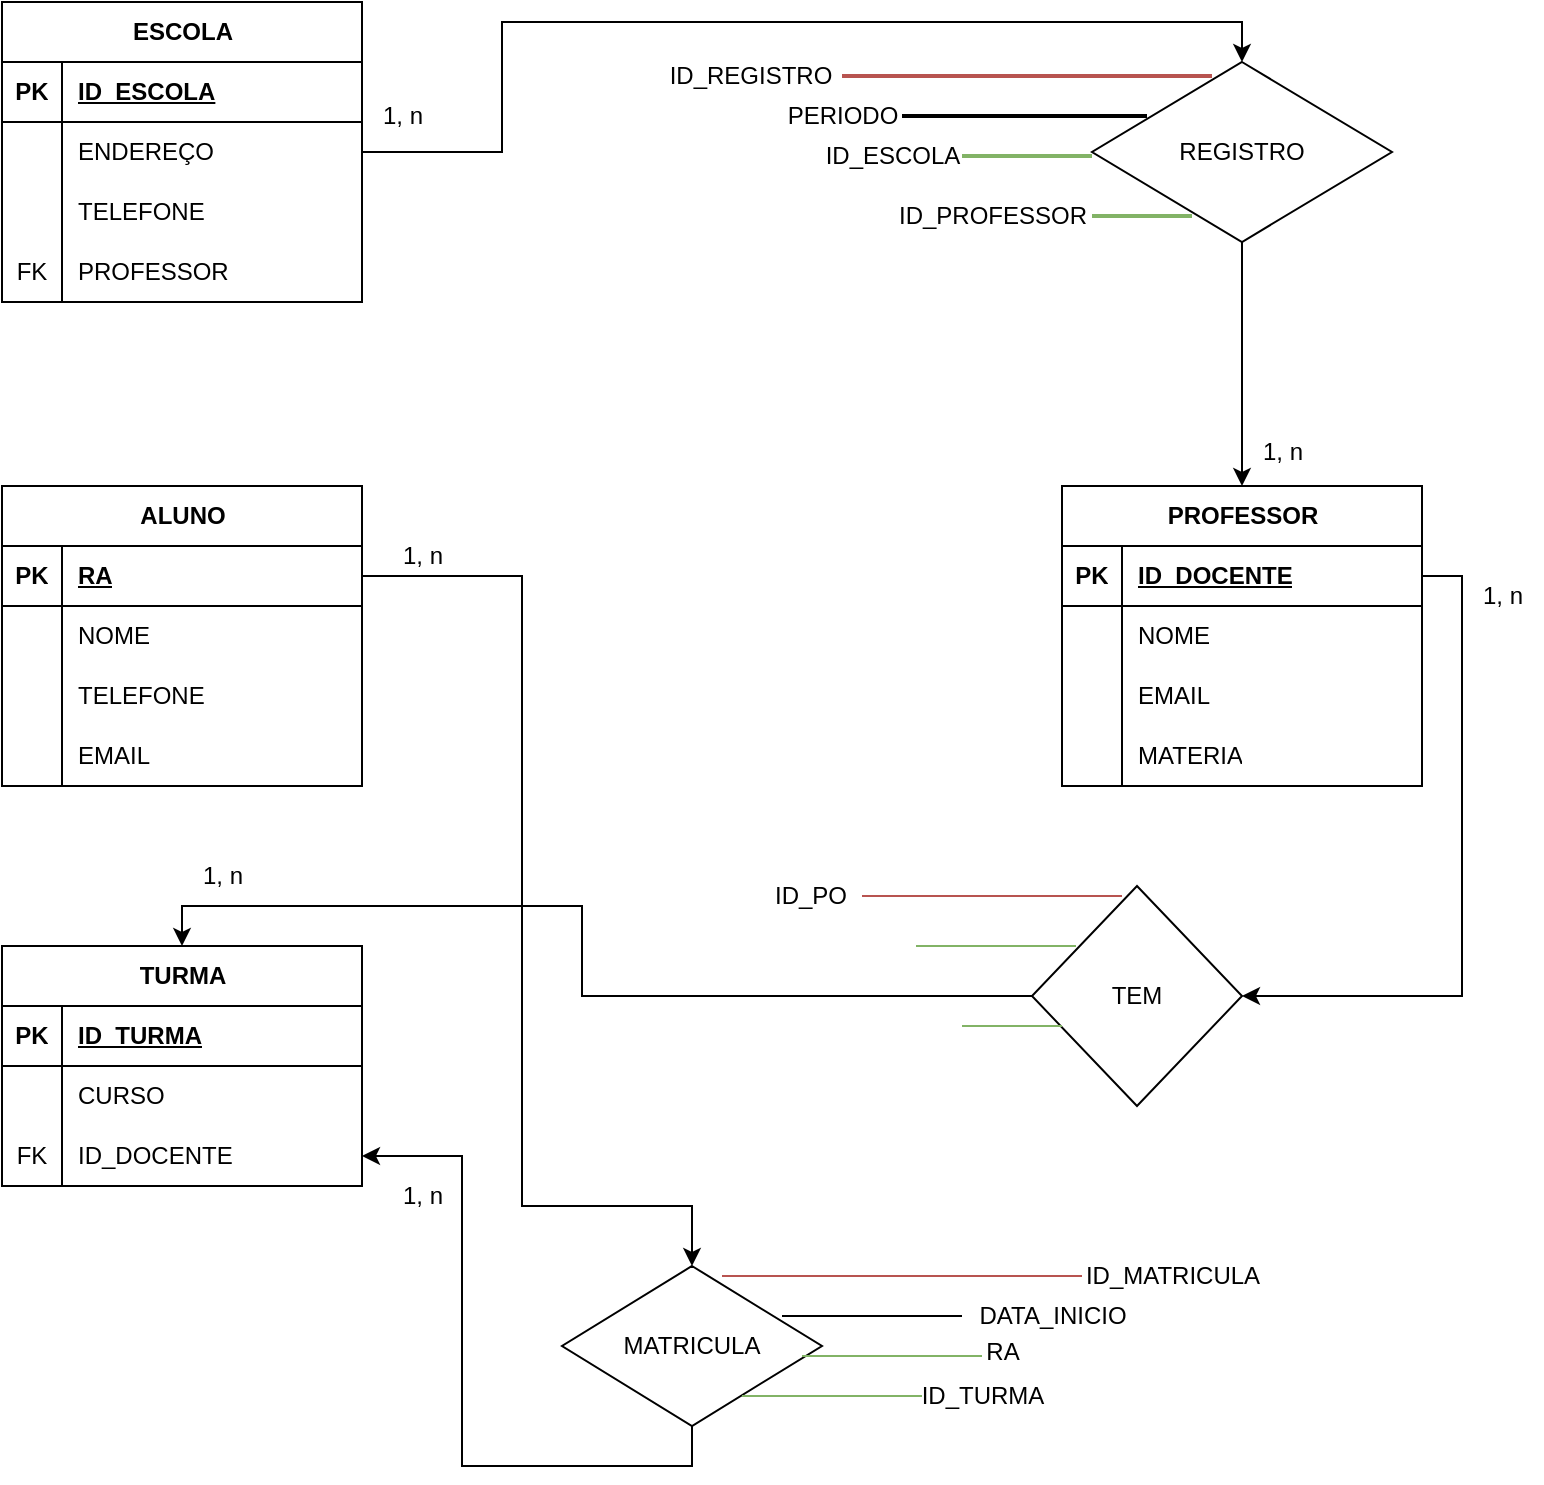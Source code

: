 <mxfile version="24.7.17">
  <diagram name="Página-1" id="XFf-yhiLJ4eEFVJLZDWL">
    <mxGraphModel dx="1147" dy="726" grid="1" gridSize="10" guides="1" tooltips="1" connect="1" arrows="1" fold="1" page="1" pageScale="1" pageWidth="827" pageHeight="1169" math="0" shadow="0">
      <root>
        <mxCell id="0" />
        <mxCell id="1" parent="0" />
        <mxCell id="puEb2fNfzqytaX8gkuvn-1" value="ALUNO" style="shape=table;startSize=30;container=1;collapsible=1;childLayout=tableLayout;fixedRows=1;rowLines=0;fontStyle=1;align=center;resizeLast=1;html=1;" parent="1" vertex="1">
          <mxGeometry x="40" y="310" width="180" height="150" as="geometry" />
        </mxCell>
        <mxCell id="puEb2fNfzqytaX8gkuvn-2" value="" style="shape=tableRow;horizontal=0;startSize=0;swimlaneHead=0;swimlaneBody=0;fillColor=none;collapsible=0;dropTarget=0;points=[[0,0.5],[1,0.5]];portConstraint=eastwest;top=0;left=0;right=0;bottom=1;" parent="puEb2fNfzqytaX8gkuvn-1" vertex="1">
          <mxGeometry y="30" width="180" height="30" as="geometry" />
        </mxCell>
        <mxCell id="puEb2fNfzqytaX8gkuvn-3" value="PK" style="shape=partialRectangle;connectable=0;fillColor=none;top=0;left=0;bottom=0;right=0;fontStyle=1;overflow=hidden;whiteSpace=wrap;html=1;" parent="puEb2fNfzqytaX8gkuvn-2" vertex="1">
          <mxGeometry width="30" height="30" as="geometry">
            <mxRectangle width="30" height="30" as="alternateBounds" />
          </mxGeometry>
        </mxCell>
        <mxCell id="puEb2fNfzqytaX8gkuvn-4" value="RA" style="shape=partialRectangle;connectable=0;fillColor=none;top=0;left=0;bottom=0;right=0;align=left;spacingLeft=6;fontStyle=5;overflow=hidden;whiteSpace=wrap;html=1;" parent="puEb2fNfzqytaX8gkuvn-2" vertex="1">
          <mxGeometry x="30" width="150" height="30" as="geometry">
            <mxRectangle width="150" height="30" as="alternateBounds" />
          </mxGeometry>
        </mxCell>
        <mxCell id="puEb2fNfzqytaX8gkuvn-5" value="" style="shape=tableRow;horizontal=0;startSize=0;swimlaneHead=0;swimlaneBody=0;fillColor=none;collapsible=0;dropTarget=0;points=[[0,0.5],[1,0.5]];portConstraint=eastwest;top=0;left=0;right=0;bottom=0;" parent="puEb2fNfzqytaX8gkuvn-1" vertex="1">
          <mxGeometry y="60" width="180" height="30" as="geometry" />
        </mxCell>
        <mxCell id="puEb2fNfzqytaX8gkuvn-6" value="" style="shape=partialRectangle;connectable=0;fillColor=none;top=0;left=0;bottom=0;right=0;editable=1;overflow=hidden;whiteSpace=wrap;html=1;" parent="puEb2fNfzqytaX8gkuvn-5" vertex="1">
          <mxGeometry width="30" height="30" as="geometry">
            <mxRectangle width="30" height="30" as="alternateBounds" />
          </mxGeometry>
        </mxCell>
        <mxCell id="puEb2fNfzqytaX8gkuvn-7" value="NOME" style="shape=partialRectangle;connectable=0;fillColor=none;top=0;left=0;bottom=0;right=0;align=left;spacingLeft=6;overflow=hidden;whiteSpace=wrap;html=1;" parent="puEb2fNfzqytaX8gkuvn-5" vertex="1">
          <mxGeometry x="30" width="150" height="30" as="geometry">
            <mxRectangle width="150" height="30" as="alternateBounds" />
          </mxGeometry>
        </mxCell>
        <mxCell id="puEb2fNfzqytaX8gkuvn-8" value="" style="shape=tableRow;horizontal=0;startSize=0;swimlaneHead=0;swimlaneBody=0;fillColor=none;collapsible=0;dropTarget=0;points=[[0,0.5],[1,0.5]];portConstraint=eastwest;top=0;left=0;right=0;bottom=0;" parent="puEb2fNfzqytaX8gkuvn-1" vertex="1">
          <mxGeometry y="90" width="180" height="30" as="geometry" />
        </mxCell>
        <mxCell id="puEb2fNfzqytaX8gkuvn-9" value="" style="shape=partialRectangle;connectable=0;fillColor=none;top=0;left=0;bottom=0;right=0;editable=1;overflow=hidden;whiteSpace=wrap;html=1;" parent="puEb2fNfzqytaX8gkuvn-8" vertex="1">
          <mxGeometry width="30" height="30" as="geometry">
            <mxRectangle width="30" height="30" as="alternateBounds" />
          </mxGeometry>
        </mxCell>
        <mxCell id="puEb2fNfzqytaX8gkuvn-10" value="TELEFONE" style="shape=partialRectangle;connectable=0;fillColor=none;top=0;left=0;bottom=0;right=0;align=left;spacingLeft=6;overflow=hidden;whiteSpace=wrap;html=1;" parent="puEb2fNfzqytaX8gkuvn-8" vertex="1">
          <mxGeometry x="30" width="150" height="30" as="geometry">
            <mxRectangle width="150" height="30" as="alternateBounds" />
          </mxGeometry>
        </mxCell>
        <mxCell id="puEb2fNfzqytaX8gkuvn-11" value="" style="shape=tableRow;horizontal=0;startSize=0;swimlaneHead=0;swimlaneBody=0;fillColor=none;collapsible=0;dropTarget=0;points=[[0,0.5],[1,0.5]];portConstraint=eastwest;top=0;left=0;right=0;bottom=0;" parent="puEb2fNfzqytaX8gkuvn-1" vertex="1">
          <mxGeometry y="120" width="180" height="30" as="geometry" />
        </mxCell>
        <mxCell id="puEb2fNfzqytaX8gkuvn-12" value="" style="shape=partialRectangle;connectable=0;fillColor=none;top=0;left=0;bottom=0;right=0;editable=1;overflow=hidden;whiteSpace=wrap;html=1;" parent="puEb2fNfzqytaX8gkuvn-11" vertex="1">
          <mxGeometry width="30" height="30" as="geometry">
            <mxRectangle width="30" height="30" as="alternateBounds" />
          </mxGeometry>
        </mxCell>
        <mxCell id="puEb2fNfzqytaX8gkuvn-13" value="EMAIL" style="shape=partialRectangle;connectable=0;fillColor=none;top=0;left=0;bottom=0;right=0;align=left;spacingLeft=6;overflow=hidden;whiteSpace=wrap;html=1;" parent="puEb2fNfzqytaX8gkuvn-11" vertex="1">
          <mxGeometry x="30" width="150" height="30" as="geometry">
            <mxRectangle width="150" height="30" as="alternateBounds" />
          </mxGeometry>
        </mxCell>
        <mxCell id="puEb2fNfzqytaX8gkuvn-14" value="ESCOLA" style="shape=table;startSize=30;container=1;collapsible=1;childLayout=tableLayout;fixedRows=1;rowLines=0;fontStyle=1;align=center;resizeLast=1;html=1;" parent="1" vertex="1">
          <mxGeometry x="40" y="68" width="180" height="150" as="geometry" />
        </mxCell>
        <mxCell id="puEb2fNfzqytaX8gkuvn-15" value="" style="shape=tableRow;horizontal=0;startSize=0;swimlaneHead=0;swimlaneBody=0;fillColor=none;collapsible=0;dropTarget=0;points=[[0,0.5],[1,0.5]];portConstraint=eastwest;top=0;left=0;right=0;bottom=1;" parent="puEb2fNfzqytaX8gkuvn-14" vertex="1">
          <mxGeometry y="30" width="180" height="30" as="geometry" />
        </mxCell>
        <mxCell id="puEb2fNfzqytaX8gkuvn-16" value="PK" style="shape=partialRectangle;connectable=0;fillColor=none;top=0;left=0;bottom=0;right=0;fontStyle=1;overflow=hidden;whiteSpace=wrap;html=1;" parent="puEb2fNfzqytaX8gkuvn-15" vertex="1">
          <mxGeometry width="30" height="30" as="geometry">
            <mxRectangle width="30" height="30" as="alternateBounds" />
          </mxGeometry>
        </mxCell>
        <mxCell id="puEb2fNfzqytaX8gkuvn-17" value="ID_ESCOLA" style="shape=partialRectangle;connectable=0;fillColor=none;top=0;left=0;bottom=0;right=0;align=left;spacingLeft=6;fontStyle=5;overflow=hidden;whiteSpace=wrap;html=1;" parent="puEb2fNfzqytaX8gkuvn-15" vertex="1">
          <mxGeometry x="30" width="150" height="30" as="geometry">
            <mxRectangle width="150" height="30" as="alternateBounds" />
          </mxGeometry>
        </mxCell>
        <mxCell id="puEb2fNfzqytaX8gkuvn-18" value="" style="shape=tableRow;horizontal=0;startSize=0;swimlaneHead=0;swimlaneBody=0;fillColor=none;collapsible=0;dropTarget=0;points=[[0,0.5],[1,0.5]];portConstraint=eastwest;top=0;left=0;right=0;bottom=0;" parent="puEb2fNfzqytaX8gkuvn-14" vertex="1">
          <mxGeometry y="60" width="180" height="30" as="geometry" />
        </mxCell>
        <mxCell id="puEb2fNfzqytaX8gkuvn-19" value="" style="shape=partialRectangle;connectable=0;fillColor=none;top=0;left=0;bottom=0;right=0;editable=1;overflow=hidden;whiteSpace=wrap;html=1;" parent="puEb2fNfzqytaX8gkuvn-18" vertex="1">
          <mxGeometry width="30" height="30" as="geometry">
            <mxRectangle width="30" height="30" as="alternateBounds" />
          </mxGeometry>
        </mxCell>
        <mxCell id="puEb2fNfzqytaX8gkuvn-20" value="ENDEREÇO" style="shape=partialRectangle;connectable=0;fillColor=none;top=0;left=0;bottom=0;right=0;align=left;spacingLeft=6;overflow=hidden;whiteSpace=wrap;html=1;" parent="puEb2fNfzqytaX8gkuvn-18" vertex="1">
          <mxGeometry x="30" width="150" height="30" as="geometry">
            <mxRectangle width="150" height="30" as="alternateBounds" />
          </mxGeometry>
        </mxCell>
        <mxCell id="puEb2fNfzqytaX8gkuvn-21" value="" style="shape=tableRow;horizontal=0;startSize=0;swimlaneHead=0;swimlaneBody=0;fillColor=none;collapsible=0;dropTarget=0;points=[[0,0.5],[1,0.5]];portConstraint=eastwest;top=0;left=0;right=0;bottom=0;" parent="puEb2fNfzqytaX8gkuvn-14" vertex="1">
          <mxGeometry y="90" width="180" height="30" as="geometry" />
        </mxCell>
        <mxCell id="puEb2fNfzqytaX8gkuvn-22" value="" style="shape=partialRectangle;connectable=0;fillColor=none;top=0;left=0;bottom=0;right=0;editable=1;overflow=hidden;whiteSpace=wrap;html=1;" parent="puEb2fNfzqytaX8gkuvn-21" vertex="1">
          <mxGeometry width="30" height="30" as="geometry">
            <mxRectangle width="30" height="30" as="alternateBounds" />
          </mxGeometry>
        </mxCell>
        <mxCell id="puEb2fNfzqytaX8gkuvn-23" value="TELEFONE" style="shape=partialRectangle;connectable=0;fillColor=none;top=0;left=0;bottom=0;right=0;align=left;spacingLeft=6;overflow=hidden;whiteSpace=wrap;html=1;" parent="puEb2fNfzqytaX8gkuvn-21" vertex="1">
          <mxGeometry x="30" width="150" height="30" as="geometry">
            <mxRectangle width="150" height="30" as="alternateBounds" />
          </mxGeometry>
        </mxCell>
        <mxCell id="puEb2fNfzqytaX8gkuvn-24" value="" style="shape=tableRow;horizontal=0;startSize=0;swimlaneHead=0;swimlaneBody=0;fillColor=none;collapsible=0;dropTarget=0;points=[[0,0.5],[1,0.5]];portConstraint=eastwest;top=0;left=0;right=0;bottom=0;" parent="puEb2fNfzqytaX8gkuvn-14" vertex="1">
          <mxGeometry y="120" width="180" height="30" as="geometry" />
        </mxCell>
        <mxCell id="puEb2fNfzqytaX8gkuvn-25" value="FK" style="shape=partialRectangle;connectable=0;fillColor=none;top=0;left=0;bottom=0;right=0;editable=1;overflow=hidden;whiteSpace=wrap;html=1;" parent="puEb2fNfzqytaX8gkuvn-24" vertex="1">
          <mxGeometry width="30" height="30" as="geometry">
            <mxRectangle width="30" height="30" as="alternateBounds" />
          </mxGeometry>
        </mxCell>
        <mxCell id="puEb2fNfzqytaX8gkuvn-26" value="PROFESSOR" style="shape=partialRectangle;connectable=0;fillColor=none;top=0;left=0;bottom=0;right=0;align=left;spacingLeft=6;overflow=hidden;whiteSpace=wrap;html=1;" parent="puEb2fNfzqytaX8gkuvn-24" vertex="1">
          <mxGeometry x="30" width="150" height="30" as="geometry">
            <mxRectangle width="150" height="30" as="alternateBounds" />
          </mxGeometry>
        </mxCell>
        <mxCell id="puEb2fNfzqytaX8gkuvn-27" value="PROFESSOR" style="shape=table;startSize=30;container=1;collapsible=1;childLayout=tableLayout;fixedRows=1;rowLines=0;fontStyle=1;align=center;resizeLast=1;html=1;" parent="1" vertex="1">
          <mxGeometry x="570" y="310" width="180" height="150" as="geometry" />
        </mxCell>
        <mxCell id="puEb2fNfzqytaX8gkuvn-28" value="" style="shape=tableRow;horizontal=0;startSize=0;swimlaneHead=0;swimlaneBody=0;fillColor=none;collapsible=0;dropTarget=0;points=[[0,0.5],[1,0.5]];portConstraint=eastwest;top=0;left=0;right=0;bottom=1;" parent="puEb2fNfzqytaX8gkuvn-27" vertex="1">
          <mxGeometry y="30" width="180" height="30" as="geometry" />
        </mxCell>
        <mxCell id="puEb2fNfzqytaX8gkuvn-29" value="PK" style="shape=partialRectangle;connectable=0;fillColor=none;top=0;left=0;bottom=0;right=0;fontStyle=1;overflow=hidden;whiteSpace=wrap;html=1;" parent="puEb2fNfzqytaX8gkuvn-28" vertex="1">
          <mxGeometry width="30" height="30" as="geometry">
            <mxRectangle width="30" height="30" as="alternateBounds" />
          </mxGeometry>
        </mxCell>
        <mxCell id="puEb2fNfzqytaX8gkuvn-30" value="ID_DOCENTE" style="shape=partialRectangle;connectable=0;fillColor=none;top=0;left=0;bottom=0;right=0;align=left;spacingLeft=6;fontStyle=5;overflow=hidden;whiteSpace=wrap;html=1;" parent="puEb2fNfzqytaX8gkuvn-28" vertex="1">
          <mxGeometry x="30" width="150" height="30" as="geometry">
            <mxRectangle width="150" height="30" as="alternateBounds" />
          </mxGeometry>
        </mxCell>
        <mxCell id="puEb2fNfzqytaX8gkuvn-31" value="" style="shape=tableRow;horizontal=0;startSize=0;swimlaneHead=0;swimlaneBody=0;fillColor=none;collapsible=0;dropTarget=0;points=[[0,0.5],[1,0.5]];portConstraint=eastwest;top=0;left=0;right=0;bottom=0;" parent="puEb2fNfzqytaX8gkuvn-27" vertex="1">
          <mxGeometry y="60" width="180" height="30" as="geometry" />
        </mxCell>
        <mxCell id="puEb2fNfzqytaX8gkuvn-32" value="" style="shape=partialRectangle;connectable=0;fillColor=none;top=0;left=0;bottom=0;right=0;editable=1;overflow=hidden;whiteSpace=wrap;html=1;" parent="puEb2fNfzqytaX8gkuvn-31" vertex="1">
          <mxGeometry width="30" height="30" as="geometry">
            <mxRectangle width="30" height="30" as="alternateBounds" />
          </mxGeometry>
        </mxCell>
        <mxCell id="puEb2fNfzqytaX8gkuvn-33" value="NOME" style="shape=partialRectangle;connectable=0;fillColor=none;top=0;left=0;bottom=0;right=0;align=left;spacingLeft=6;overflow=hidden;whiteSpace=wrap;html=1;" parent="puEb2fNfzqytaX8gkuvn-31" vertex="1">
          <mxGeometry x="30" width="150" height="30" as="geometry">
            <mxRectangle width="150" height="30" as="alternateBounds" />
          </mxGeometry>
        </mxCell>
        <mxCell id="puEb2fNfzqytaX8gkuvn-37" value="" style="shape=tableRow;horizontal=0;startSize=0;swimlaneHead=0;swimlaneBody=0;fillColor=none;collapsible=0;dropTarget=0;points=[[0,0.5],[1,0.5]];portConstraint=eastwest;top=0;left=0;right=0;bottom=0;" parent="puEb2fNfzqytaX8gkuvn-27" vertex="1">
          <mxGeometry y="90" width="180" height="30" as="geometry" />
        </mxCell>
        <mxCell id="puEb2fNfzqytaX8gkuvn-38" value="" style="shape=partialRectangle;connectable=0;fillColor=none;top=0;left=0;bottom=0;right=0;editable=1;overflow=hidden;whiteSpace=wrap;html=1;" parent="puEb2fNfzqytaX8gkuvn-37" vertex="1">
          <mxGeometry width="30" height="30" as="geometry">
            <mxRectangle width="30" height="30" as="alternateBounds" />
          </mxGeometry>
        </mxCell>
        <mxCell id="puEb2fNfzqytaX8gkuvn-39" value="EMAIL" style="shape=partialRectangle;connectable=0;fillColor=none;top=0;left=0;bottom=0;right=0;align=left;spacingLeft=6;overflow=hidden;whiteSpace=wrap;html=1;" parent="puEb2fNfzqytaX8gkuvn-37" vertex="1">
          <mxGeometry x="30" width="150" height="30" as="geometry">
            <mxRectangle width="150" height="30" as="alternateBounds" />
          </mxGeometry>
        </mxCell>
        <mxCell id="VdZGk-q2LkiDsEZGdjxJ-30" value="" style="shape=tableRow;horizontal=0;startSize=0;swimlaneHead=0;swimlaneBody=0;fillColor=none;collapsible=0;dropTarget=0;points=[[0,0.5],[1,0.5]];portConstraint=eastwest;top=0;left=0;right=0;bottom=0;" vertex="1" parent="puEb2fNfzqytaX8gkuvn-27">
          <mxGeometry y="120" width="180" height="30" as="geometry" />
        </mxCell>
        <mxCell id="VdZGk-q2LkiDsEZGdjxJ-31" value="" style="shape=partialRectangle;connectable=0;fillColor=none;top=0;left=0;bottom=0;right=0;editable=1;overflow=hidden;whiteSpace=wrap;html=1;" vertex="1" parent="VdZGk-q2LkiDsEZGdjxJ-30">
          <mxGeometry width="30" height="30" as="geometry">
            <mxRectangle width="30" height="30" as="alternateBounds" />
          </mxGeometry>
        </mxCell>
        <mxCell id="VdZGk-q2LkiDsEZGdjxJ-32" value="MATERIA" style="shape=partialRectangle;connectable=0;fillColor=none;top=0;left=0;bottom=0;right=0;align=left;spacingLeft=6;overflow=hidden;whiteSpace=wrap;html=1;" vertex="1" parent="VdZGk-q2LkiDsEZGdjxJ-30">
          <mxGeometry x="30" width="150" height="30" as="geometry">
            <mxRectangle width="150" height="30" as="alternateBounds" />
          </mxGeometry>
        </mxCell>
        <mxCell id="puEb2fNfzqytaX8gkuvn-71" style="edgeStyle=orthogonalEdgeStyle;rounded=0;orthogonalLoop=1;jettySize=auto;html=1;exitX=0.5;exitY=1;exitDx=0;exitDy=0;entryX=1;entryY=0.5;entryDx=0;entryDy=0;" parent="1" source="puEb2fNfzqytaX8gkuvn-40" target="puEb2fNfzqytaX8gkuvn-54" edge="1">
          <mxGeometry relative="1" as="geometry" />
        </mxCell>
        <mxCell id="puEb2fNfzqytaX8gkuvn-40" value="MATRICULA" style="shape=rhombus;html=1;dashed=0;whiteSpace=wrap;perimeter=rhombusPerimeter;" parent="1" vertex="1">
          <mxGeometry x="320" y="700" width="130" height="80" as="geometry" />
        </mxCell>
        <mxCell id="puEb2fNfzqytaX8gkuvn-44" value="TURMA" style="shape=table;startSize=30;container=1;collapsible=1;childLayout=tableLayout;fixedRows=1;rowLines=0;fontStyle=1;align=center;resizeLast=1;html=1;" parent="1" vertex="1">
          <mxGeometry x="40" y="540" width="180" height="120" as="geometry" />
        </mxCell>
        <mxCell id="puEb2fNfzqytaX8gkuvn-45" value="" style="shape=tableRow;horizontal=0;startSize=0;swimlaneHead=0;swimlaneBody=0;fillColor=none;collapsible=0;dropTarget=0;points=[[0,0.5],[1,0.5]];portConstraint=eastwest;top=0;left=0;right=0;bottom=1;" parent="puEb2fNfzqytaX8gkuvn-44" vertex="1">
          <mxGeometry y="30" width="180" height="30" as="geometry" />
        </mxCell>
        <mxCell id="puEb2fNfzqytaX8gkuvn-46" value="PK" style="shape=partialRectangle;connectable=0;fillColor=none;top=0;left=0;bottom=0;right=0;fontStyle=1;overflow=hidden;whiteSpace=wrap;html=1;" parent="puEb2fNfzqytaX8gkuvn-45" vertex="1">
          <mxGeometry width="30" height="30" as="geometry">
            <mxRectangle width="30" height="30" as="alternateBounds" />
          </mxGeometry>
        </mxCell>
        <mxCell id="puEb2fNfzqytaX8gkuvn-47" value="ID_TURMA" style="shape=partialRectangle;connectable=0;fillColor=none;top=0;left=0;bottom=0;right=0;align=left;spacingLeft=6;fontStyle=5;overflow=hidden;whiteSpace=wrap;html=1;" parent="puEb2fNfzqytaX8gkuvn-45" vertex="1">
          <mxGeometry x="30" width="150" height="30" as="geometry">
            <mxRectangle width="150" height="30" as="alternateBounds" />
          </mxGeometry>
        </mxCell>
        <mxCell id="puEb2fNfzqytaX8gkuvn-48" value="" style="shape=tableRow;horizontal=0;startSize=0;swimlaneHead=0;swimlaneBody=0;fillColor=none;collapsible=0;dropTarget=0;points=[[0,0.5],[1,0.5]];portConstraint=eastwest;top=0;left=0;right=0;bottom=0;" parent="puEb2fNfzqytaX8gkuvn-44" vertex="1">
          <mxGeometry y="60" width="180" height="30" as="geometry" />
        </mxCell>
        <mxCell id="puEb2fNfzqytaX8gkuvn-49" value="" style="shape=partialRectangle;connectable=0;fillColor=none;top=0;left=0;bottom=0;right=0;editable=1;overflow=hidden;whiteSpace=wrap;html=1;" parent="puEb2fNfzqytaX8gkuvn-48" vertex="1">
          <mxGeometry width="30" height="30" as="geometry">
            <mxRectangle width="30" height="30" as="alternateBounds" />
          </mxGeometry>
        </mxCell>
        <mxCell id="puEb2fNfzqytaX8gkuvn-50" value="CURSO" style="shape=partialRectangle;connectable=0;fillColor=none;top=0;left=0;bottom=0;right=0;align=left;spacingLeft=6;overflow=hidden;whiteSpace=wrap;html=1;" parent="puEb2fNfzqytaX8gkuvn-48" vertex="1">
          <mxGeometry x="30" width="150" height="30" as="geometry">
            <mxRectangle width="150" height="30" as="alternateBounds" />
          </mxGeometry>
        </mxCell>
        <mxCell id="puEb2fNfzqytaX8gkuvn-54" value="" style="shape=tableRow;horizontal=0;startSize=0;swimlaneHead=0;swimlaneBody=0;fillColor=none;collapsible=0;dropTarget=0;points=[[0,0.5],[1,0.5]];portConstraint=eastwest;top=0;left=0;right=0;bottom=0;" parent="puEb2fNfzqytaX8gkuvn-44" vertex="1">
          <mxGeometry y="90" width="180" height="30" as="geometry" />
        </mxCell>
        <mxCell id="puEb2fNfzqytaX8gkuvn-55" value="FK" style="shape=partialRectangle;connectable=0;fillColor=none;top=0;left=0;bottom=0;right=0;editable=1;overflow=hidden;whiteSpace=wrap;html=1;" parent="puEb2fNfzqytaX8gkuvn-54" vertex="1">
          <mxGeometry width="30" height="30" as="geometry">
            <mxRectangle width="30" height="30" as="alternateBounds" />
          </mxGeometry>
        </mxCell>
        <mxCell id="puEb2fNfzqytaX8gkuvn-56" value="ID_DOCENTE" style="shape=partialRectangle;connectable=0;fillColor=none;top=0;left=0;bottom=0;right=0;align=left;spacingLeft=6;overflow=hidden;whiteSpace=wrap;html=1;" parent="puEb2fNfzqytaX8gkuvn-54" vertex="1">
          <mxGeometry x="30" width="150" height="30" as="geometry">
            <mxRectangle width="150" height="30" as="alternateBounds" />
          </mxGeometry>
        </mxCell>
        <mxCell id="puEb2fNfzqytaX8gkuvn-69" style="edgeStyle=orthogonalEdgeStyle;rounded=0;orthogonalLoop=1;jettySize=auto;html=1;exitX=1;exitY=0.5;exitDx=0;exitDy=0;entryX=0.5;entryY=0;entryDx=0;entryDy=0;" parent="1" source="puEb2fNfzqytaX8gkuvn-2" target="puEb2fNfzqytaX8gkuvn-40" edge="1">
          <mxGeometry relative="1" as="geometry">
            <Array as="points">
              <mxPoint x="300" y="355" />
              <mxPoint x="300" y="670" />
              <mxPoint x="385" y="670" />
            </Array>
          </mxGeometry>
        </mxCell>
        <mxCell id="puEb2fNfzqytaX8gkuvn-72" value="1, n" style="text;html=1;align=center;verticalAlign=middle;resizable=0;points=[];autosize=1;strokeColor=none;fillColor=none;" parent="1" vertex="1">
          <mxGeometry x="230" y="330" width="40" height="30" as="geometry" />
        </mxCell>
        <mxCell id="puEb2fNfzqytaX8gkuvn-73" value="1, n" style="text;html=1;align=center;verticalAlign=middle;resizable=0;points=[];autosize=1;strokeColor=none;fillColor=none;" parent="1" vertex="1">
          <mxGeometry x="230" y="650" width="40" height="30" as="geometry" />
        </mxCell>
        <mxCell id="puEb2fNfzqytaX8gkuvn-79" style="edgeStyle=orthogonalEdgeStyle;rounded=0;orthogonalLoop=1;jettySize=auto;html=1;exitX=0.5;exitY=1;exitDx=0;exitDy=0;entryX=0.5;entryY=0;entryDx=0;entryDy=0;" parent="1" source="puEb2fNfzqytaX8gkuvn-75" target="puEb2fNfzqytaX8gkuvn-27" edge="1">
          <mxGeometry relative="1" as="geometry" />
        </mxCell>
        <mxCell id="puEb2fNfzqytaX8gkuvn-75" value="REGISTRO" style="shape=rhombus;html=1;dashed=0;whiteSpace=wrap;perimeter=rhombusPerimeter;" parent="1" vertex="1">
          <mxGeometry x="585" y="98" width="150" height="90" as="geometry" />
        </mxCell>
        <mxCell id="puEb2fNfzqytaX8gkuvn-78" style="edgeStyle=orthogonalEdgeStyle;rounded=0;orthogonalLoop=1;jettySize=auto;html=1;entryX=0.5;entryY=0;entryDx=0;entryDy=0;" parent="1" source="puEb2fNfzqytaX8gkuvn-18" target="puEb2fNfzqytaX8gkuvn-75" edge="1">
          <mxGeometry relative="1" as="geometry">
            <Array as="points">
              <mxPoint x="290" y="143" />
              <mxPoint x="290" y="78" />
              <mxPoint x="660" y="78" />
            </Array>
          </mxGeometry>
        </mxCell>
        <mxCell id="puEb2fNfzqytaX8gkuvn-80" value="1, n" style="text;html=1;align=center;verticalAlign=middle;resizable=0;points=[];autosize=1;strokeColor=none;fillColor=none;" parent="1" vertex="1">
          <mxGeometry x="220" y="110" width="40" height="30" as="geometry" />
        </mxCell>
        <mxCell id="puEb2fNfzqytaX8gkuvn-81" value="1, n" style="text;html=1;align=center;verticalAlign=middle;resizable=0;points=[];autosize=1;strokeColor=none;fillColor=none;" parent="1" vertex="1">
          <mxGeometry x="660" y="278" width="40" height="30" as="geometry" />
        </mxCell>
        <mxCell id="VdZGk-q2LkiDsEZGdjxJ-22" style="edgeStyle=orthogonalEdgeStyle;rounded=0;orthogonalLoop=1;jettySize=auto;html=1;exitX=0;exitY=0.5;exitDx=0;exitDy=0;entryX=0.5;entryY=0;entryDx=0;entryDy=0;" edge="1" parent="1" source="puEb2fNfzqytaX8gkuvn-82" target="puEb2fNfzqytaX8gkuvn-44">
          <mxGeometry relative="1" as="geometry">
            <Array as="points">
              <mxPoint x="330" y="565" />
              <mxPoint x="330" y="520" />
              <mxPoint x="130" y="520" />
            </Array>
          </mxGeometry>
        </mxCell>
        <mxCell id="puEb2fNfzqytaX8gkuvn-82" value="TEM" style="shape=rhombus;html=1;dashed=0;whiteSpace=wrap;perimeter=rhombusPerimeter;" parent="1" vertex="1">
          <mxGeometry x="555" y="510" width="105" height="110" as="geometry" />
        </mxCell>
        <mxCell id="puEb2fNfzqytaX8gkuvn-88" value="1, n" style="text;html=1;align=center;verticalAlign=middle;resizable=0;points=[];autosize=1;strokeColor=none;fillColor=none;" parent="1" vertex="1">
          <mxGeometry x="770" y="350" width="40" height="30" as="geometry" />
        </mxCell>
        <mxCell id="puEb2fNfzqytaX8gkuvn-91" value="1, n" style="text;html=1;align=center;verticalAlign=middle;resizable=0;points=[];autosize=1;strokeColor=none;fillColor=none;" parent="1" vertex="1">
          <mxGeometry x="130" y="490" width="40" height="30" as="geometry" />
        </mxCell>
        <mxCell id="VdZGk-q2LkiDsEZGdjxJ-2" value="" style="line;strokeWidth=1;rotatable=0;dashed=0;labelPosition=right;align=left;verticalAlign=middle;spacingTop=0;spacingLeft=6;points=[];portConstraint=eastwest;fillColor=#f8cecc;strokeColor=#b85450;" vertex="1" parent="1">
          <mxGeometry x="400" y="700" width="180" height="10" as="geometry" />
        </mxCell>
        <mxCell id="VdZGk-q2LkiDsEZGdjxJ-3" value="" style="line;strokeWidth=1;rotatable=0;dashed=0;labelPosition=right;align=left;verticalAlign=middle;spacingTop=0;spacingLeft=6;points=[];portConstraint=eastwest;" vertex="1" parent="1">
          <mxGeometry x="430" y="720" width="90" height="10" as="geometry" />
        </mxCell>
        <mxCell id="VdZGk-q2LkiDsEZGdjxJ-4" value="ID_MATRICULA" style="text;html=1;align=center;verticalAlign=middle;resizable=0;points=[];autosize=1;strokeColor=none;fillColor=none;" vertex="1" parent="1">
          <mxGeometry x="570" y="690" width="110" height="30" as="geometry" />
        </mxCell>
        <mxCell id="VdZGk-q2LkiDsEZGdjxJ-5" value="DATA_INICIO" style="text;html=1;align=center;verticalAlign=middle;resizable=0;points=[];autosize=1;strokeColor=none;fillColor=none;" vertex="1" parent="1">
          <mxGeometry x="515" y="710" width="100" height="30" as="geometry" />
        </mxCell>
        <mxCell id="VdZGk-q2LkiDsEZGdjxJ-6" value="" style="line;strokeWidth=1;rotatable=0;dashed=0;labelPosition=right;align=left;verticalAlign=middle;spacingTop=0;spacingLeft=6;points=[];portConstraint=eastwest;fillColor=#d5e8d4;strokeColor=#82b366;" vertex="1" parent="1">
          <mxGeometry x="440" y="740" width="90" height="10" as="geometry" />
        </mxCell>
        <mxCell id="VdZGk-q2LkiDsEZGdjxJ-7" value="" style="line;strokeWidth=1;rotatable=0;dashed=0;labelPosition=right;align=left;verticalAlign=middle;spacingTop=0;spacingLeft=6;points=[];portConstraint=eastwest;fillColor=#d5e8d4;strokeColor=#82b366;" vertex="1" parent="1">
          <mxGeometry x="410" y="760" width="90" height="10" as="geometry" />
        </mxCell>
        <mxCell id="VdZGk-q2LkiDsEZGdjxJ-9" value="RA" style="text;html=1;align=center;verticalAlign=middle;resizable=0;points=[];autosize=1;strokeColor=none;fillColor=none;" vertex="1" parent="1">
          <mxGeometry x="520" y="728" width="40" height="30" as="geometry" />
        </mxCell>
        <mxCell id="VdZGk-q2LkiDsEZGdjxJ-11" value="ID_TURMA" style="text;html=1;align=center;verticalAlign=middle;resizable=0;points=[];autosize=1;strokeColor=none;fillColor=none;" vertex="1" parent="1">
          <mxGeometry x="490" y="750" width="80" height="30" as="geometry" />
        </mxCell>
        <mxCell id="VdZGk-q2LkiDsEZGdjxJ-13" value="" style="line;strokeWidth=2;html=1;fillColor=#f8cecc;strokeColor=#b85450;" vertex="1" parent="1">
          <mxGeometry x="460" y="100" width="185" height="10" as="geometry" />
        </mxCell>
        <mxCell id="VdZGk-q2LkiDsEZGdjxJ-14" value="" style="line;strokeWidth=2;html=1;" vertex="1" parent="1">
          <mxGeometry x="490" y="120" width="122.5" height="10" as="geometry" />
        </mxCell>
        <mxCell id="VdZGk-q2LkiDsEZGdjxJ-15" value="" style="line;strokeWidth=2;html=1;fillColor=#d5e8d4;strokeColor=#82b366;" vertex="1" parent="1">
          <mxGeometry x="520" y="140" width="65" height="10" as="geometry" />
        </mxCell>
        <mxCell id="VdZGk-q2LkiDsEZGdjxJ-16" value="" style="line;strokeWidth=2;html=1;fillColor=#d5e8d4;strokeColor=#82b366;" vertex="1" parent="1">
          <mxGeometry x="585" y="170" width="50" height="10" as="geometry" />
        </mxCell>
        <mxCell id="VdZGk-q2LkiDsEZGdjxJ-18" value="ID_REGISTRO" style="text;html=1;align=center;verticalAlign=middle;resizable=0;points=[];autosize=1;strokeColor=none;fillColor=none;" vertex="1" parent="1">
          <mxGeometry x="364" y="90" width="100" height="30" as="geometry" />
        </mxCell>
        <mxCell id="VdZGk-q2LkiDsEZGdjxJ-19" value="ID_ESCOLA" style="text;html=1;align=center;verticalAlign=middle;resizable=0;points=[];autosize=1;strokeColor=none;fillColor=none;" vertex="1" parent="1">
          <mxGeometry x="440" y="130" width="90" height="30" as="geometry" />
        </mxCell>
        <mxCell id="VdZGk-q2LkiDsEZGdjxJ-20" value="ID_PROFESSOR" style="text;html=1;align=center;verticalAlign=middle;resizable=0;points=[];autosize=1;strokeColor=none;fillColor=none;" vertex="1" parent="1">
          <mxGeometry x="475" y="160" width="120" height="30" as="geometry" />
        </mxCell>
        <mxCell id="VdZGk-q2LkiDsEZGdjxJ-21" value="PERIODO" style="text;html=1;align=center;verticalAlign=middle;resizable=0;points=[];autosize=1;strokeColor=none;fillColor=none;" vertex="1" parent="1">
          <mxGeometry x="420" y="110" width="80" height="30" as="geometry" />
        </mxCell>
        <mxCell id="VdZGk-q2LkiDsEZGdjxJ-24" value="" style="line;strokeWidth=1;rotatable=0;dashed=0;labelPosition=right;align=left;verticalAlign=middle;spacingTop=0;spacingLeft=6;points=[];portConstraint=eastwest;fillColor=#f8cecc;strokeColor=#b85450;" vertex="1" parent="1">
          <mxGeometry x="470" y="510" width="130" height="10" as="geometry" />
        </mxCell>
        <mxCell id="VdZGk-q2LkiDsEZGdjxJ-25" value="" style="line;strokeWidth=1;rotatable=0;dashed=0;labelPosition=right;align=left;verticalAlign=middle;spacingTop=0;spacingLeft=6;points=[];portConstraint=eastwest;fillColor=#d5e8d4;strokeColor=#82b366;" vertex="1" parent="1">
          <mxGeometry x="497" y="535" width="80" height="10" as="geometry" />
        </mxCell>
        <mxCell id="VdZGk-q2LkiDsEZGdjxJ-26" value="" style="line;strokeWidth=1;rotatable=0;dashed=0;labelPosition=right;align=left;verticalAlign=middle;spacingTop=0;spacingLeft=6;points=[];portConstraint=eastwest;fillColor=#d5e8d4;strokeColor=#82b366;" vertex="1" parent="1">
          <mxGeometry x="520" y="575" width="50" height="10" as="geometry" />
        </mxCell>
        <mxCell id="VdZGk-q2LkiDsEZGdjxJ-28" value="ID_PO" style="text;html=1;align=center;verticalAlign=middle;resizable=0;points=[];autosize=1;strokeColor=none;fillColor=none;" vertex="1" parent="1">
          <mxGeometry x="414" y="500" width="60" height="30" as="geometry" />
        </mxCell>
        <mxCell id="VdZGk-q2LkiDsEZGdjxJ-29" style="edgeStyle=orthogonalEdgeStyle;rounded=0;orthogonalLoop=1;jettySize=auto;html=1;exitX=1;exitY=0.5;exitDx=0;exitDy=0;entryX=1;entryY=0.5;entryDx=0;entryDy=0;" edge="1" parent="1" source="puEb2fNfzqytaX8gkuvn-28" target="puEb2fNfzqytaX8gkuvn-82">
          <mxGeometry relative="1" as="geometry" />
        </mxCell>
      </root>
    </mxGraphModel>
  </diagram>
</mxfile>
